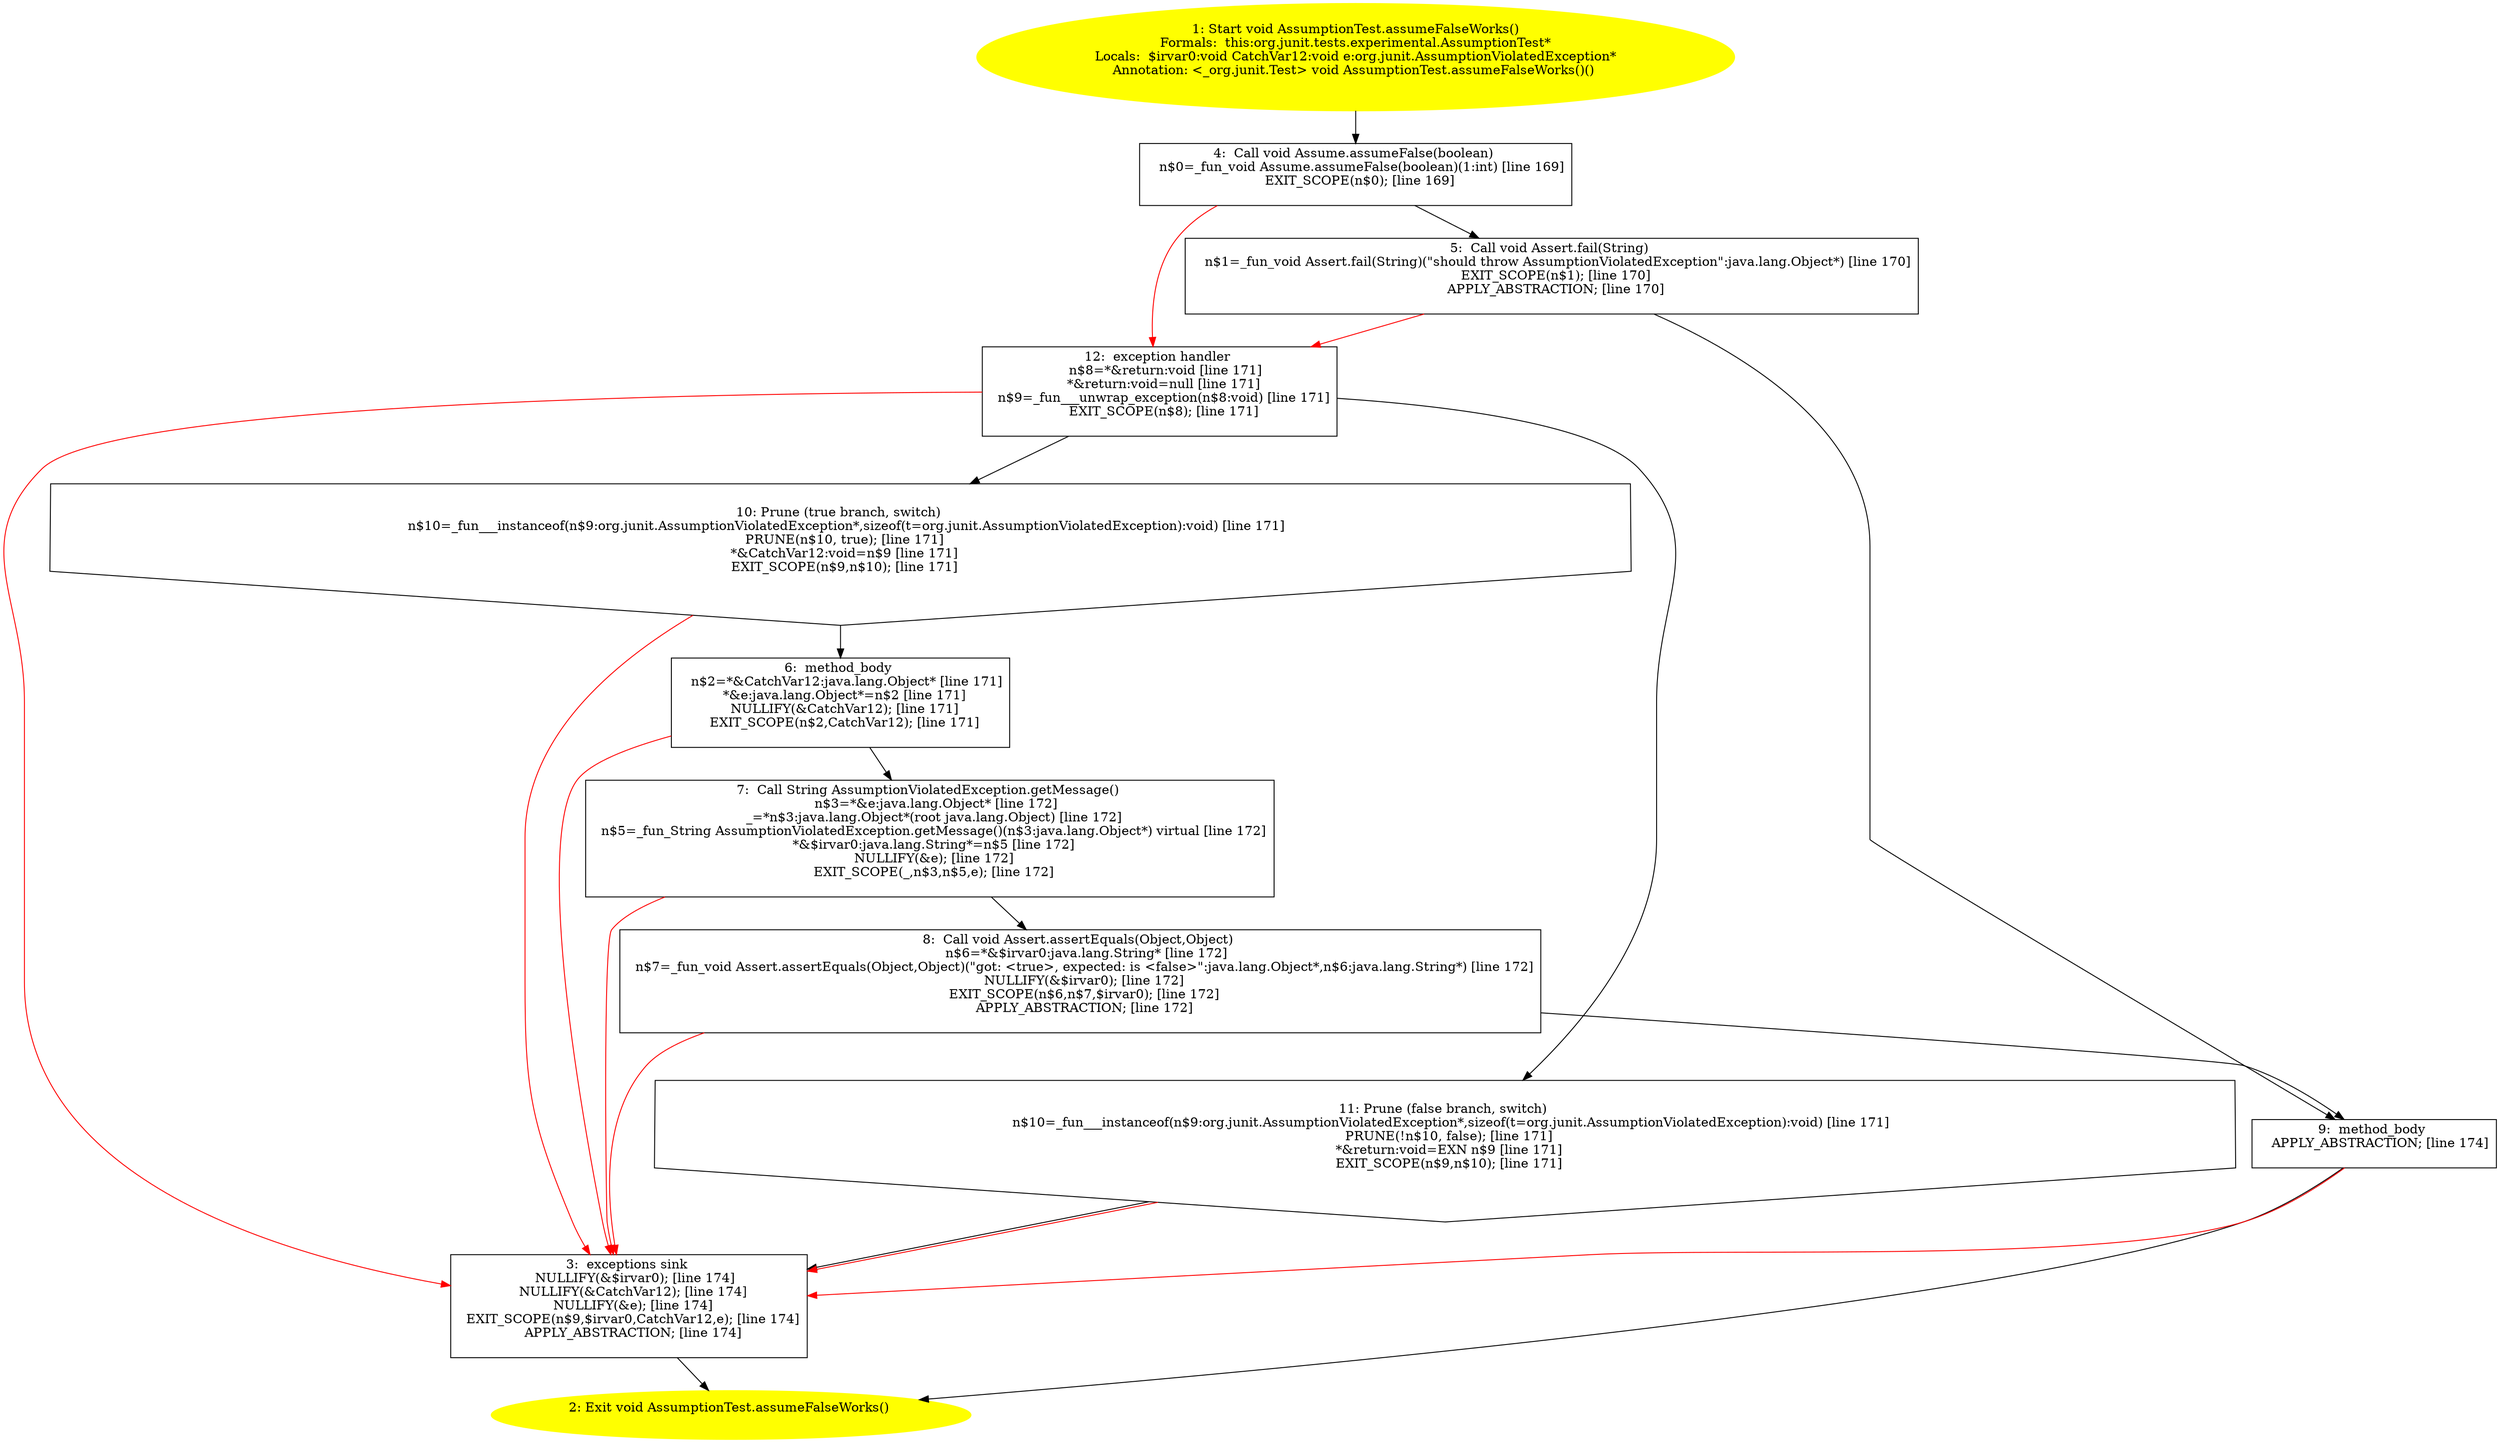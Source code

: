 /* @generated */
digraph cfg {
"org.junit.tests.experimental.AssumptionTest.assumeFalseWorks():void.3b08cbce4bd3370db6b138886dc42e26_1" [label="1: Start void AssumptionTest.assumeFalseWorks()\nFormals:  this:org.junit.tests.experimental.AssumptionTest*\nLocals:  $irvar0:void CatchVar12:void e:org.junit.AssumptionViolatedException*\nAnnotation: <_org.junit.Test> void AssumptionTest.assumeFalseWorks()() \n  " color=yellow style=filled]
	

	 "org.junit.tests.experimental.AssumptionTest.assumeFalseWorks():void.3b08cbce4bd3370db6b138886dc42e26_1" -> "org.junit.tests.experimental.AssumptionTest.assumeFalseWorks():void.3b08cbce4bd3370db6b138886dc42e26_4" ;
"org.junit.tests.experimental.AssumptionTest.assumeFalseWorks():void.3b08cbce4bd3370db6b138886dc42e26_2" [label="2: Exit void AssumptionTest.assumeFalseWorks() \n  " color=yellow style=filled]
	

"org.junit.tests.experimental.AssumptionTest.assumeFalseWorks():void.3b08cbce4bd3370db6b138886dc42e26_3" [label="3:  exceptions sink \n   NULLIFY(&$irvar0); [line 174]\n  NULLIFY(&CatchVar12); [line 174]\n  NULLIFY(&e); [line 174]\n  EXIT_SCOPE(n$9,$irvar0,CatchVar12,e); [line 174]\n  APPLY_ABSTRACTION; [line 174]\n " shape="box"]
	

	 "org.junit.tests.experimental.AssumptionTest.assumeFalseWorks():void.3b08cbce4bd3370db6b138886dc42e26_3" -> "org.junit.tests.experimental.AssumptionTest.assumeFalseWorks():void.3b08cbce4bd3370db6b138886dc42e26_2" ;
"org.junit.tests.experimental.AssumptionTest.assumeFalseWorks():void.3b08cbce4bd3370db6b138886dc42e26_4" [label="4:  Call void Assume.assumeFalse(boolean) \n   n$0=_fun_void Assume.assumeFalse(boolean)(1:int) [line 169]\n  EXIT_SCOPE(n$0); [line 169]\n " shape="box"]
	

	 "org.junit.tests.experimental.AssumptionTest.assumeFalseWorks():void.3b08cbce4bd3370db6b138886dc42e26_4" -> "org.junit.tests.experimental.AssumptionTest.assumeFalseWorks():void.3b08cbce4bd3370db6b138886dc42e26_5" ;
	 "org.junit.tests.experimental.AssumptionTest.assumeFalseWorks():void.3b08cbce4bd3370db6b138886dc42e26_4" -> "org.junit.tests.experimental.AssumptionTest.assumeFalseWorks():void.3b08cbce4bd3370db6b138886dc42e26_12" [color="red" ];
"org.junit.tests.experimental.AssumptionTest.assumeFalseWorks():void.3b08cbce4bd3370db6b138886dc42e26_5" [label="5:  Call void Assert.fail(String) \n   n$1=_fun_void Assert.fail(String)(\"should throw AssumptionViolatedException\":java.lang.Object*) [line 170]\n  EXIT_SCOPE(n$1); [line 170]\n  APPLY_ABSTRACTION; [line 170]\n " shape="box"]
	

	 "org.junit.tests.experimental.AssumptionTest.assumeFalseWorks():void.3b08cbce4bd3370db6b138886dc42e26_5" -> "org.junit.tests.experimental.AssumptionTest.assumeFalseWorks():void.3b08cbce4bd3370db6b138886dc42e26_9" ;
	 "org.junit.tests.experimental.AssumptionTest.assumeFalseWorks():void.3b08cbce4bd3370db6b138886dc42e26_5" -> "org.junit.tests.experimental.AssumptionTest.assumeFalseWorks():void.3b08cbce4bd3370db6b138886dc42e26_12" [color="red" ];
"org.junit.tests.experimental.AssumptionTest.assumeFalseWorks():void.3b08cbce4bd3370db6b138886dc42e26_6" [label="6:  method_body \n   n$2=*&CatchVar12:java.lang.Object* [line 171]\n  *&e:java.lang.Object*=n$2 [line 171]\n  NULLIFY(&CatchVar12); [line 171]\n  EXIT_SCOPE(n$2,CatchVar12); [line 171]\n " shape="box"]
	

	 "org.junit.tests.experimental.AssumptionTest.assumeFalseWorks():void.3b08cbce4bd3370db6b138886dc42e26_6" -> "org.junit.tests.experimental.AssumptionTest.assumeFalseWorks():void.3b08cbce4bd3370db6b138886dc42e26_7" ;
	 "org.junit.tests.experimental.AssumptionTest.assumeFalseWorks():void.3b08cbce4bd3370db6b138886dc42e26_6" -> "org.junit.tests.experimental.AssumptionTest.assumeFalseWorks():void.3b08cbce4bd3370db6b138886dc42e26_3" [color="red" ];
"org.junit.tests.experimental.AssumptionTest.assumeFalseWorks():void.3b08cbce4bd3370db6b138886dc42e26_7" [label="7:  Call String AssumptionViolatedException.getMessage() \n   n$3=*&e:java.lang.Object* [line 172]\n  _=*n$3:java.lang.Object*(root java.lang.Object) [line 172]\n  n$5=_fun_String AssumptionViolatedException.getMessage()(n$3:java.lang.Object*) virtual [line 172]\n  *&$irvar0:java.lang.String*=n$5 [line 172]\n  NULLIFY(&e); [line 172]\n  EXIT_SCOPE(_,n$3,n$5,e); [line 172]\n " shape="box"]
	

	 "org.junit.tests.experimental.AssumptionTest.assumeFalseWorks():void.3b08cbce4bd3370db6b138886dc42e26_7" -> "org.junit.tests.experimental.AssumptionTest.assumeFalseWorks():void.3b08cbce4bd3370db6b138886dc42e26_8" ;
	 "org.junit.tests.experimental.AssumptionTest.assumeFalseWorks():void.3b08cbce4bd3370db6b138886dc42e26_7" -> "org.junit.tests.experimental.AssumptionTest.assumeFalseWorks():void.3b08cbce4bd3370db6b138886dc42e26_3" [color="red" ];
"org.junit.tests.experimental.AssumptionTest.assumeFalseWorks():void.3b08cbce4bd3370db6b138886dc42e26_8" [label="8:  Call void Assert.assertEquals(Object,Object) \n   n$6=*&$irvar0:java.lang.String* [line 172]\n  n$7=_fun_void Assert.assertEquals(Object,Object)(\"got: <true>, expected: is <false>\":java.lang.Object*,n$6:java.lang.String*) [line 172]\n  NULLIFY(&$irvar0); [line 172]\n  EXIT_SCOPE(n$6,n$7,$irvar0); [line 172]\n  APPLY_ABSTRACTION; [line 172]\n " shape="box"]
	

	 "org.junit.tests.experimental.AssumptionTest.assumeFalseWorks():void.3b08cbce4bd3370db6b138886dc42e26_8" -> "org.junit.tests.experimental.AssumptionTest.assumeFalseWorks():void.3b08cbce4bd3370db6b138886dc42e26_9" ;
	 "org.junit.tests.experimental.AssumptionTest.assumeFalseWorks():void.3b08cbce4bd3370db6b138886dc42e26_8" -> "org.junit.tests.experimental.AssumptionTest.assumeFalseWorks():void.3b08cbce4bd3370db6b138886dc42e26_3" [color="red" ];
"org.junit.tests.experimental.AssumptionTest.assumeFalseWorks():void.3b08cbce4bd3370db6b138886dc42e26_9" [label="9:  method_body \n   APPLY_ABSTRACTION; [line 174]\n " shape="box"]
	

	 "org.junit.tests.experimental.AssumptionTest.assumeFalseWorks():void.3b08cbce4bd3370db6b138886dc42e26_9" -> "org.junit.tests.experimental.AssumptionTest.assumeFalseWorks():void.3b08cbce4bd3370db6b138886dc42e26_2" ;
	 "org.junit.tests.experimental.AssumptionTest.assumeFalseWorks():void.3b08cbce4bd3370db6b138886dc42e26_9" -> "org.junit.tests.experimental.AssumptionTest.assumeFalseWorks():void.3b08cbce4bd3370db6b138886dc42e26_3" [color="red" ];
"org.junit.tests.experimental.AssumptionTest.assumeFalseWorks():void.3b08cbce4bd3370db6b138886dc42e26_10" [label="10: Prune (true branch, switch) \n   n$10=_fun___instanceof(n$9:org.junit.AssumptionViolatedException*,sizeof(t=org.junit.AssumptionViolatedException):void) [line 171]\n  PRUNE(n$10, true); [line 171]\n  *&CatchVar12:void=n$9 [line 171]\n  EXIT_SCOPE(n$9,n$10); [line 171]\n " shape="invhouse"]
	

	 "org.junit.tests.experimental.AssumptionTest.assumeFalseWorks():void.3b08cbce4bd3370db6b138886dc42e26_10" -> "org.junit.tests.experimental.AssumptionTest.assumeFalseWorks():void.3b08cbce4bd3370db6b138886dc42e26_6" ;
	 "org.junit.tests.experimental.AssumptionTest.assumeFalseWorks():void.3b08cbce4bd3370db6b138886dc42e26_10" -> "org.junit.tests.experimental.AssumptionTest.assumeFalseWorks():void.3b08cbce4bd3370db6b138886dc42e26_3" [color="red" ];
"org.junit.tests.experimental.AssumptionTest.assumeFalseWorks():void.3b08cbce4bd3370db6b138886dc42e26_11" [label="11: Prune (false branch, switch) \n   n$10=_fun___instanceof(n$9:org.junit.AssumptionViolatedException*,sizeof(t=org.junit.AssumptionViolatedException):void) [line 171]\n  PRUNE(!n$10, false); [line 171]\n  *&return:void=EXN n$9 [line 171]\n  EXIT_SCOPE(n$9,n$10); [line 171]\n " shape="invhouse"]
	

	 "org.junit.tests.experimental.AssumptionTest.assumeFalseWorks():void.3b08cbce4bd3370db6b138886dc42e26_11" -> "org.junit.tests.experimental.AssumptionTest.assumeFalseWorks():void.3b08cbce4bd3370db6b138886dc42e26_3" ;
	 "org.junit.tests.experimental.AssumptionTest.assumeFalseWorks():void.3b08cbce4bd3370db6b138886dc42e26_11" -> "org.junit.tests.experimental.AssumptionTest.assumeFalseWorks():void.3b08cbce4bd3370db6b138886dc42e26_3" [color="red" ];
"org.junit.tests.experimental.AssumptionTest.assumeFalseWorks():void.3b08cbce4bd3370db6b138886dc42e26_12" [label="12:  exception handler \n   n$8=*&return:void [line 171]\n  *&return:void=null [line 171]\n  n$9=_fun___unwrap_exception(n$8:void) [line 171]\n  EXIT_SCOPE(n$8); [line 171]\n " shape="box"]
	

	 "org.junit.tests.experimental.AssumptionTest.assumeFalseWorks():void.3b08cbce4bd3370db6b138886dc42e26_12" -> "org.junit.tests.experimental.AssumptionTest.assumeFalseWorks():void.3b08cbce4bd3370db6b138886dc42e26_10" ;
	 "org.junit.tests.experimental.AssumptionTest.assumeFalseWorks():void.3b08cbce4bd3370db6b138886dc42e26_12" -> "org.junit.tests.experimental.AssumptionTest.assumeFalseWorks():void.3b08cbce4bd3370db6b138886dc42e26_11" ;
	 "org.junit.tests.experimental.AssumptionTest.assumeFalseWorks():void.3b08cbce4bd3370db6b138886dc42e26_12" -> "org.junit.tests.experimental.AssumptionTest.assumeFalseWorks():void.3b08cbce4bd3370db6b138886dc42e26_3" [color="red" ];
}
